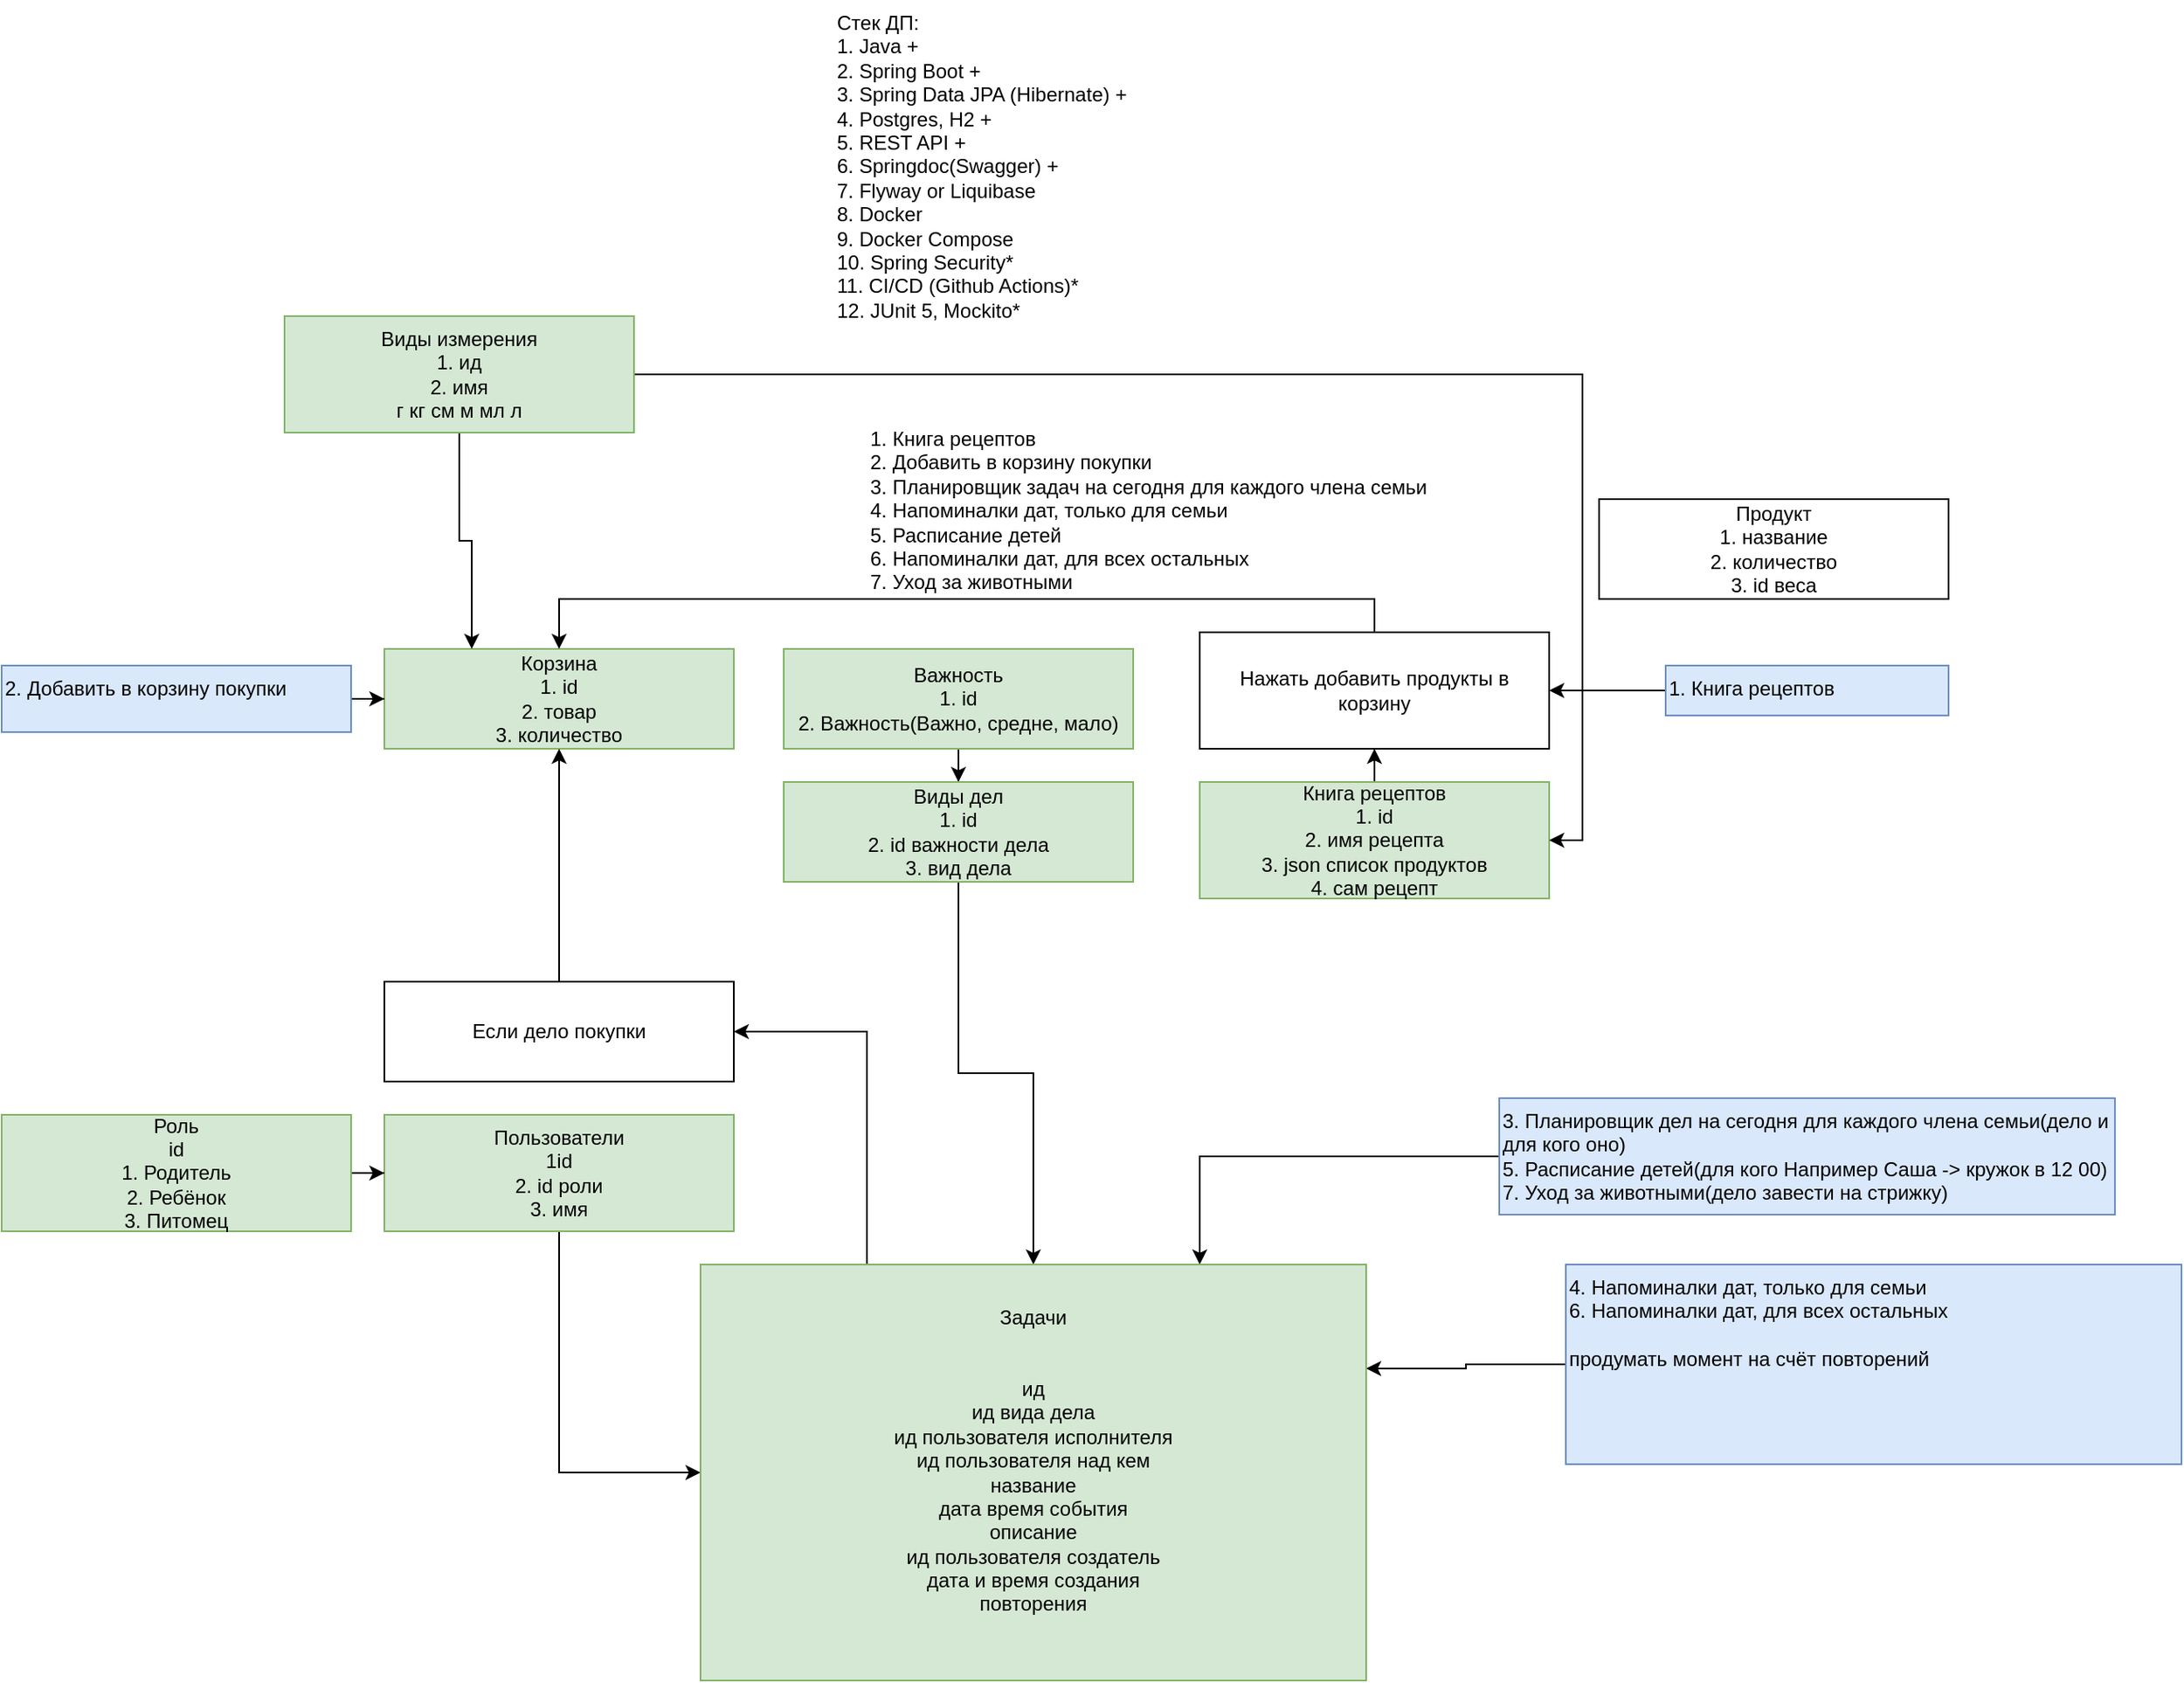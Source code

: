 <mxfile version="26.2.14">
  <diagram name="Страница — 1" id="LQEoc7Ox_GN1DkzEkNf7">
    <mxGraphModel dx="2253" dy="1912" grid="1" gridSize="10" guides="1" tooltips="1" connect="1" arrows="1" fold="1" page="1" pageScale="1" pageWidth="827" pageHeight="1169" math="0" shadow="0">
      <root>
        <mxCell id="0" />
        <mxCell id="1" parent="0" />
        <mxCell id="lm29R8KMJcdYnlwVV_AK-13" style="edgeStyle=orthogonalEdgeStyle;rounded=0;orthogonalLoop=1;jettySize=auto;html=1;entryX=1;entryY=0.5;entryDx=0;entryDy=0;exitX=0.25;exitY=0;exitDx=0;exitDy=0;" parent="1" source="rn1zpIXw3F2HWN3atjtw-2" target="lm29R8KMJcdYnlwVV_AK-12" edge="1">
          <mxGeometry relative="1" as="geometry">
            <mxPoint x="110" y="350" as="sourcePoint" />
          </mxGeometry>
        </mxCell>
        <mxCell id="lm29R8KMJcdYnlwVV_AK-5" style="edgeStyle=orthogonalEdgeStyle;rounded=0;orthogonalLoop=1;jettySize=auto;html=1;entryX=0.5;entryY=0;entryDx=0;entryDy=0;" parent="1" source="lm29R8KMJcdYnlwVV_AK-2" target="lm29R8KMJcdYnlwVV_AK-3" edge="1">
          <mxGeometry relative="1" as="geometry" />
        </mxCell>
        <mxCell id="lm29R8KMJcdYnlwVV_AK-2" value="Важность&lt;div&gt;1. id&lt;br&gt;2. Важность(Важно, средне, мало)&lt;/div&gt;" style="rounded=0;whiteSpace=wrap;html=1;fillColor=#d5e8d4;strokeColor=#82b366;" parent="1" vertex="1">
          <mxGeometry x="110" y="120" width="210" height="60" as="geometry" />
        </mxCell>
        <mxCell id="lm29R8KMJcdYnlwVV_AK-6" style="edgeStyle=orthogonalEdgeStyle;rounded=0;orthogonalLoop=1;jettySize=auto;html=1;" parent="1" source="lm29R8KMJcdYnlwVV_AK-3" target="rn1zpIXw3F2HWN3atjtw-2" edge="1">
          <mxGeometry relative="1" as="geometry">
            <mxPoint x="215" y="280" as="targetPoint" />
          </mxGeometry>
        </mxCell>
        <mxCell id="lm29R8KMJcdYnlwVV_AK-3" value="Виды дел&lt;div&gt;1. id&lt;/div&gt;&lt;div&gt;2. id важности дела&lt;/div&gt;&lt;div&gt;3. вид дела&lt;/div&gt;" style="rounded=0;whiteSpace=wrap;html=1;fillColor=#d5e8d4;strokeColor=#82b366;" parent="1" vertex="1">
          <mxGeometry x="110" y="200" width="210" height="60" as="geometry" />
        </mxCell>
        <mxCell id="lm29R8KMJcdYnlwVV_AK-7" value="1. Книга рецептов&#xa;2. Добавить в корзину покупки&#xa;3. Планировщик задач на сегодня для каждого члена семьи&#xa;4. Напоминалки дат, только для семьи&#xa;5. Расписание детей&#xa;6. Напоминалки дат, для всех остальных&#xa;7. Уход за животными" style="text;whiteSpace=wrap;labelBackgroundColor=none;fontColor=light-dark(#000000,#EDEDED);" parent="1" vertex="1">
          <mxGeometry x="160" y="-20" width="370" height="120" as="geometry" />
        </mxCell>
        <mxCell id="lm29R8KMJcdYnlwVV_AK-18" style="edgeStyle=orthogonalEdgeStyle;rounded=0;orthogonalLoop=1;jettySize=auto;html=1;entryX=0.5;entryY=1;entryDx=0;entryDy=0;" parent="1" source="lm29R8KMJcdYnlwVV_AK-8" target="lm29R8KMJcdYnlwVV_AK-16" edge="1">
          <mxGeometry relative="1" as="geometry" />
        </mxCell>
        <mxCell id="lm29R8KMJcdYnlwVV_AK-8" value="Книга рецептов&lt;div&gt;1. id&lt;/div&gt;&lt;div&gt;2. имя рецепта&lt;/div&gt;&lt;div&gt;3. json список продуктов&lt;br&gt;4. сам рецепт&lt;/div&gt;" style="rounded=0;whiteSpace=wrap;html=1;fillColor=#d5e8d4;strokeColor=#82b366;" parent="1" vertex="1">
          <mxGeometry x="360" y="200" width="210" height="70" as="geometry" />
        </mxCell>
        <mxCell id="lm29R8KMJcdYnlwVV_AK-9" value="Корзина&lt;div&gt;1. id&lt;/div&gt;&lt;div&gt;2. товар&lt;/div&gt;&lt;div&gt;3. количество&lt;/div&gt;" style="rounded=0;whiteSpace=wrap;html=1;fillColor=#d5e8d4;strokeColor=#82b366;" parent="1" vertex="1">
          <mxGeometry x="-130" y="120" width="210" height="60" as="geometry" />
        </mxCell>
        <mxCell id="lm29R8KMJcdYnlwVV_AK-14" style="edgeStyle=orthogonalEdgeStyle;rounded=0;orthogonalLoop=1;jettySize=auto;html=1;" parent="1" source="lm29R8KMJcdYnlwVV_AK-12" target="lm29R8KMJcdYnlwVV_AK-9" edge="1">
          <mxGeometry relative="1" as="geometry" />
        </mxCell>
        <mxCell id="lm29R8KMJcdYnlwVV_AK-12" value="Если дело покупки" style="rounded=0;whiteSpace=wrap;html=1;" parent="1" vertex="1">
          <mxGeometry x="-130" y="320" width="210" height="60" as="geometry" />
        </mxCell>
        <mxCell id="lm29R8KMJcdYnlwVV_AK-17" style="edgeStyle=orthogonalEdgeStyle;rounded=0;orthogonalLoop=1;jettySize=auto;html=1;entryX=0.5;entryY=0;entryDx=0;entryDy=0;exitX=0.5;exitY=0;exitDx=0;exitDy=0;" parent="1" source="lm29R8KMJcdYnlwVV_AK-16" target="lm29R8KMJcdYnlwVV_AK-9" edge="1">
          <mxGeometry relative="1" as="geometry" />
        </mxCell>
        <mxCell id="lm29R8KMJcdYnlwVV_AK-16" value="Нажать добавить продукты в корзину" style="rounded=0;whiteSpace=wrap;html=1;" parent="1" vertex="1">
          <mxGeometry x="360" y="110" width="210" height="70" as="geometry" />
        </mxCell>
        <mxCell id="V0acgE1TpCGl113v5loc-3" style="edgeStyle=orthogonalEdgeStyle;rounded=0;orthogonalLoop=1;jettySize=auto;html=1;entryX=0.75;entryY=0;entryDx=0;entryDy=0;" parent="1" source="lm29R8KMJcdYnlwVV_AK-22" target="rn1zpIXw3F2HWN3atjtw-2" edge="1">
          <mxGeometry relative="1" as="geometry" />
        </mxCell>
        <mxCell id="lm29R8KMJcdYnlwVV_AK-22" value="3. Планировщик дел на сегодня для каждого члена семьи(дело и для кого оно)&#xa;5. Расписание детей(для кого Например Саша -&gt; кружок в 12 00)&#xa;7. Уход за животными(дело завести на стрижку)" style="text;whiteSpace=wrap;fillColor=#dae8fc;strokeColor=#6c8ebf;" parent="1" vertex="1">
          <mxGeometry x="540" y="390" width="370" height="70" as="geometry" />
        </mxCell>
        <mxCell id="V0acgE1TpCGl113v5loc-4" style="edgeStyle=orthogonalEdgeStyle;rounded=0;orthogonalLoop=1;jettySize=auto;html=1;entryX=1;entryY=0.25;entryDx=0;entryDy=0;" parent="1" source="lm29R8KMJcdYnlwVV_AK-23" target="rn1zpIXw3F2HWN3atjtw-2" edge="1">
          <mxGeometry relative="1" as="geometry" />
        </mxCell>
        <mxCell id="lm29R8KMJcdYnlwVV_AK-23" value="4. Напоминалки дат, только для семьи&#xa;6. Напоминалки дат, для всех остальных&#xa;&#xa;продумать момент на счёт повторений" style="text;whiteSpace=wrap;fillColor=#dae8fc;strokeColor=#6c8ebf;" parent="1" vertex="1">
          <mxGeometry x="580" y="490" width="370" height="120" as="geometry" />
        </mxCell>
        <mxCell id="lm29R8KMJcdYnlwVV_AK-28" style="edgeStyle=orthogonalEdgeStyle;rounded=0;orthogonalLoop=1;jettySize=auto;html=1;entryX=0;entryY=0.5;entryDx=0;entryDy=0;" parent="1" source="lm29R8KMJcdYnlwVV_AK-27" target="lm29R8KMJcdYnlwVV_AK-9" edge="1">
          <mxGeometry relative="1" as="geometry" />
        </mxCell>
        <mxCell id="lm29R8KMJcdYnlwVV_AK-27" value="2. Добавить в корзину покупки" style="text;whiteSpace=wrap;labelBackgroundColor=none;fillColor=#dae8fc;strokeColor=#6c8ebf;" parent="1" vertex="1">
          <mxGeometry x="-360" y="130" width="210" height="40" as="geometry" />
        </mxCell>
        <mxCell id="lm29R8KMJcdYnlwVV_AK-30" style="edgeStyle=orthogonalEdgeStyle;rounded=0;orthogonalLoop=1;jettySize=auto;html=1;" parent="1" source="lm29R8KMJcdYnlwVV_AK-29" target="lm29R8KMJcdYnlwVV_AK-16" edge="1">
          <mxGeometry relative="1" as="geometry">
            <Array as="points">
              <mxPoint x="670" y="145" />
            </Array>
          </mxGeometry>
        </mxCell>
        <mxCell id="lm29R8KMJcdYnlwVV_AK-29" value="1. Книга рецептов" style="text;whiteSpace=wrap;labelBackgroundColor=none;fillColor=#dae8fc;strokeColor=#6c8ebf;" parent="1" vertex="1">
          <mxGeometry x="640" y="130" width="170" height="30" as="geometry" />
        </mxCell>
        <mxCell id="V0acgE1TpCGl113v5loc-2" style="edgeStyle=orthogonalEdgeStyle;rounded=0;orthogonalLoop=1;jettySize=auto;html=1;entryX=0;entryY=0.5;entryDx=0;entryDy=0;" parent="1" source="lm29R8KMJcdYnlwVV_AK-31" target="rn1zpIXw3F2HWN3atjtw-2" edge="1">
          <mxGeometry relative="1" as="geometry" />
        </mxCell>
        <mxCell id="lm29R8KMJcdYnlwVV_AK-31" value="Пользователи&lt;div&gt;1id&lt;/div&gt;&lt;div&gt;2. id роли&lt;br&gt;3. имя&lt;/div&gt;" style="rounded=0;whiteSpace=wrap;html=1;fillColor=#d5e8d4;strokeColor=#82b366;" parent="1" vertex="1">
          <mxGeometry x="-130" y="400" width="210" height="70" as="geometry" />
        </mxCell>
        <mxCell id="lm29R8KMJcdYnlwVV_AK-34" style="edgeStyle=orthogonalEdgeStyle;rounded=0;orthogonalLoop=1;jettySize=auto;html=1;entryX=0;entryY=0.5;entryDx=0;entryDy=0;" parent="1" source="lm29R8KMJcdYnlwVV_AK-32" target="lm29R8KMJcdYnlwVV_AK-31" edge="1">
          <mxGeometry relative="1" as="geometry" />
        </mxCell>
        <mxCell id="lm29R8KMJcdYnlwVV_AK-32" value="Роль&lt;div&gt;id&lt;br&gt;1. Родитель&lt;div&gt;2. Ребёнок&lt;br&gt;3. Питомец&lt;/div&gt;&lt;/div&gt;" style="rounded=0;whiteSpace=wrap;html=1;fillColor=#d5e8d4;strokeColor=#82b366;" parent="1" vertex="1">
          <mxGeometry x="-360" y="400" width="210" height="70" as="geometry" />
        </mxCell>
        <mxCell id="7WKAR1FsFvdeox_WHZgT-4" style="edgeStyle=orthogonalEdgeStyle;rounded=0;orthogonalLoop=1;jettySize=auto;html=1;entryX=0.25;entryY=0;entryDx=0;entryDy=0;" parent="1" source="7WKAR1FsFvdeox_WHZgT-2" target="lm29R8KMJcdYnlwVV_AK-9" edge="1">
          <mxGeometry relative="1" as="geometry" />
        </mxCell>
        <mxCell id="7WKAR1FsFvdeox_WHZgT-8" style="edgeStyle=orthogonalEdgeStyle;rounded=0;orthogonalLoop=1;jettySize=auto;html=1;entryX=1;entryY=0.5;entryDx=0;entryDy=0;" parent="1" source="7WKAR1FsFvdeox_WHZgT-2" target="lm29R8KMJcdYnlwVV_AK-8" edge="1">
          <mxGeometry relative="1" as="geometry" />
        </mxCell>
        <mxCell id="7WKAR1FsFvdeox_WHZgT-2" value="&lt;div&gt;Виды измерения&lt;/div&gt;&lt;div&gt;1. ид&lt;/div&gt;&lt;div&gt;2. имя&lt;/div&gt;&lt;div&gt;г кг см м мл л&lt;/div&gt;" style="rounded=0;whiteSpace=wrap;html=1;fillColor=#d5e8d4;strokeColor=#82b366;" parent="1" vertex="1">
          <mxGeometry x="-190" y="-80" width="210" height="70" as="geometry" />
        </mxCell>
        <mxCell id="7WKAR1FsFvdeox_WHZgT-9" value="Продукт&lt;div&gt;1. название&lt;/div&gt;&lt;div&gt;2. количество&lt;/div&gt;&lt;div&gt;3. id веса&lt;/div&gt;" style="rounded=0;whiteSpace=wrap;html=1;" parent="1" vertex="1">
          <mxGeometry x="600" y="30" width="210" height="60" as="geometry" />
        </mxCell>
        <mxCell id="rn1zpIXw3F2HWN3atjtw-2" value="Задачи&lt;div&gt;&lt;br&gt;&lt;/div&gt;&lt;div&gt;&lt;br&gt;ид&lt;br&gt;ид вида дела&lt;div&gt;ид пользователя исполнителя&lt;/div&gt;&lt;div&gt;ид пользователя над кем&lt;/div&gt;&lt;div&gt;название&lt;/div&gt;&lt;div&gt;дата время события&lt;/div&gt;&lt;div&gt;описание&lt;/div&gt;&lt;div&gt;ид пользователя создатель&lt;/div&gt;&lt;div&gt;дата и время создания&lt;/div&gt;&lt;div&gt;повторения&lt;/div&gt;&lt;div&gt;&lt;br&gt;&lt;/div&gt;&lt;/div&gt;" style="rounded=0;whiteSpace=wrap;html=1;fillColor=#d5e8d4;strokeColor=#82b366;" parent="1" vertex="1">
          <mxGeometry x="60" y="490" width="400" height="250" as="geometry" />
        </mxCell>
        <mxCell id="x48-9kaTQGTrL_npt3wm-1" value="Стек ДП:&#xa;1. Java +&#xa;2. Spring Boot +&#xa;3. Spring Data JPA (Hibernate) +&#xa;4. Postgres, H2 +&#xa;5. REST API +&#xa;6. Springdoc(Swagger) +&#xa;7. Flyway or Liquibase&#xa;8. Docker&#xa;9. Docker Compose&#xa;10. Spring Security*&#xa;11. CI/CD (Github Actions)*&#xa;12. JUnit 5, Mockito*" style="text;whiteSpace=wrap;" vertex="1" parent="1">
          <mxGeometry x="140" y="-270" width="200" height="210" as="geometry" />
        </mxCell>
      </root>
    </mxGraphModel>
  </diagram>
</mxfile>
